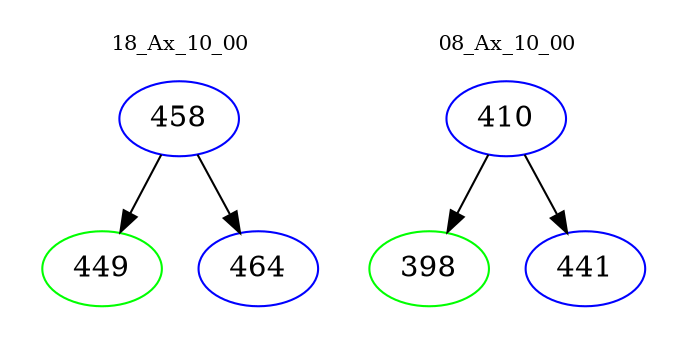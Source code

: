 digraph{
subgraph cluster_0 {
color = white
label = "18_Ax_10_00";
fontsize=10;
T0_458 [label="458", color="blue"]
T0_458 -> T0_449 [color="black"]
T0_449 [label="449", color="green"]
T0_458 -> T0_464 [color="black"]
T0_464 [label="464", color="blue"]
}
subgraph cluster_1 {
color = white
label = "08_Ax_10_00";
fontsize=10;
T1_410 [label="410", color="blue"]
T1_410 -> T1_398 [color="black"]
T1_398 [label="398", color="green"]
T1_410 -> T1_441 [color="black"]
T1_441 [label="441", color="blue"]
}
}
